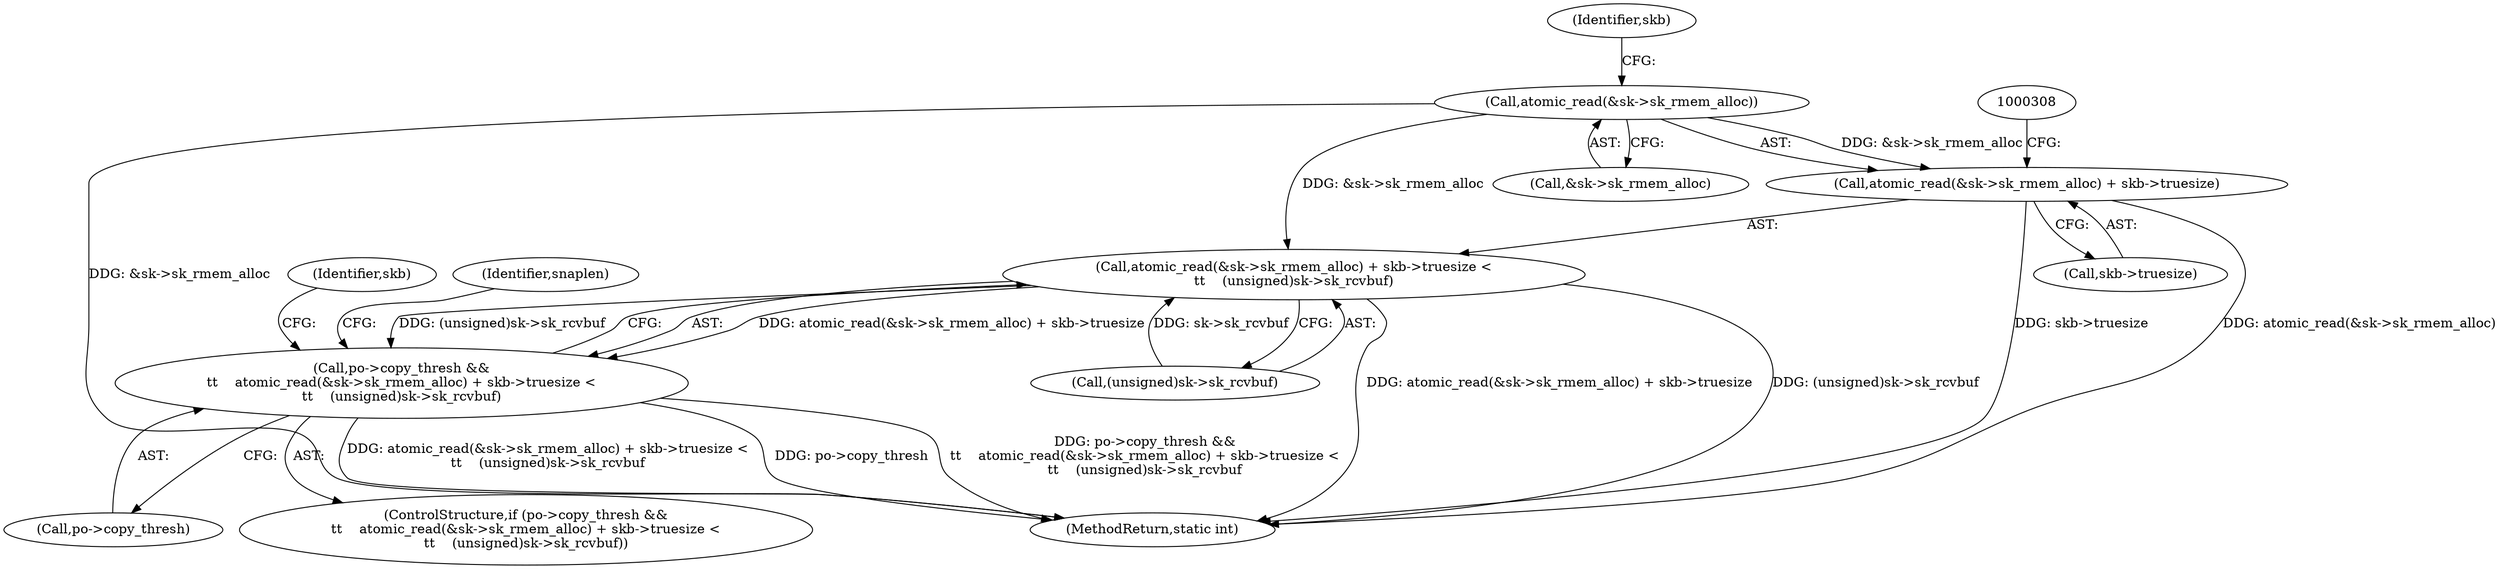digraph "0_linux_13fcb7bd322164c67926ffe272846d4860196dc6_0@pointer" {
"1000299" [label="(Call,atomic_read(&sk->sk_rmem_alloc))"];
"1000297" [label="(Call,atomic_read(&sk->sk_rmem_alloc) + skb->truesize <\n\t\t    (unsigned)sk->sk_rcvbuf)"];
"1000293" [label="(Call,po->copy_thresh &&\n\t\t    atomic_read(&sk->sk_rmem_alloc) + skb->truesize <\n\t\t    (unsigned)sk->sk_rcvbuf)"];
"1000298" [label="(Call,atomic_read(&sk->sk_rmem_alloc) + skb->truesize)"];
"1000298" [label="(Call,atomic_read(&sk->sk_rmem_alloc) + skb->truesize)"];
"1000297" [label="(Call,atomic_read(&sk->sk_rmem_alloc) + skb->truesize <\n\t\t    (unsigned)sk->sk_rcvbuf)"];
"1000307" [label="(Call,(unsigned)sk->sk_rcvbuf)"];
"1000292" [label="(ControlStructure,if (po->copy_thresh &&\n\t\t    atomic_read(&sk->sk_rmem_alloc) + skb->truesize <\n\t\t    (unsigned)sk->sk_rcvbuf))"];
"1000315" [label="(Identifier,skb)"];
"1000294" [label="(Call,po->copy_thresh)"];
"1000293" [label="(Call,po->copy_thresh &&\n\t\t    atomic_read(&sk->sk_rmem_alloc) + skb->truesize <\n\t\t    (unsigned)sk->sk_rcvbuf)"];
"1000339" [label="(Identifier,snaplen)"];
"1000840" [label="(MethodReturn,static int)"];
"1000300" [label="(Call,&sk->sk_rmem_alloc)"];
"1000304" [label="(Call,skb->truesize)"];
"1000305" [label="(Identifier,skb)"];
"1000299" [label="(Call,atomic_read(&sk->sk_rmem_alloc))"];
"1000299" -> "1000298"  [label="AST: "];
"1000299" -> "1000300"  [label="CFG: "];
"1000300" -> "1000299"  [label="AST: "];
"1000305" -> "1000299"  [label="CFG: "];
"1000299" -> "1000840"  [label="DDG: &sk->sk_rmem_alloc"];
"1000299" -> "1000297"  [label="DDG: &sk->sk_rmem_alloc"];
"1000299" -> "1000298"  [label="DDG: &sk->sk_rmem_alloc"];
"1000297" -> "1000293"  [label="AST: "];
"1000297" -> "1000307"  [label="CFG: "];
"1000298" -> "1000297"  [label="AST: "];
"1000307" -> "1000297"  [label="AST: "];
"1000293" -> "1000297"  [label="CFG: "];
"1000297" -> "1000840"  [label="DDG: atomic_read(&sk->sk_rmem_alloc) + skb->truesize"];
"1000297" -> "1000840"  [label="DDG: (unsigned)sk->sk_rcvbuf"];
"1000297" -> "1000293"  [label="DDG: atomic_read(&sk->sk_rmem_alloc) + skb->truesize"];
"1000297" -> "1000293"  [label="DDG: (unsigned)sk->sk_rcvbuf"];
"1000307" -> "1000297"  [label="DDG: sk->sk_rcvbuf"];
"1000293" -> "1000292"  [label="AST: "];
"1000293" -> "1000294"  [label="CFG: "];
"1000294" -> "1000293"  [label="AST: "];
"1000315" -> "1000293"  [label="CFG: "];
"1000339" -> "1000293"  [label="CFG: "];
"1000293" -> "1000840"  [label="DDG: po->copy_thresh"];
"1000293" -> "1000840"  [label="DDG: po->copy_thresh &&\n\t\t    atomic_read(&sk->sk_rmem_alloc) + skb->truesize <\n\t\t    (unsigned)sk->sk_rcvbuf"];
"1000293" -> "1000840"  [label="DDG: atomic_read(&sk->sk_rmem_alloc) + skb->truesize <\n\t\t    (unsigned)sk->sk_rcvbuf"];
"1000298" -> "1000304"  [label="CFG: "];
"1000304" -> "1000298"  [label="AST: "];
"1000308" -> "1000298"  [label="CFG: "];
"1000298" -> "1000840"  [label="DDG: skb->truesize"];
"1000298" -> "1000840"  [label="DDG: atomic_read(&sk->sk_rmem_alloc)"];
}
